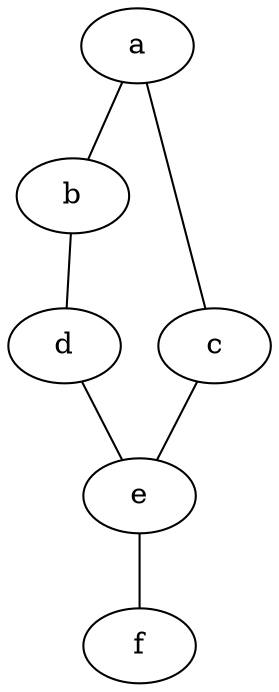 strict graph cidades{
	"a" -- "b"
	"a" -- "c"
	"b" -- "d" 
	"c" -- "e"
    "d" -- "e"
    "e" -- "f"
}